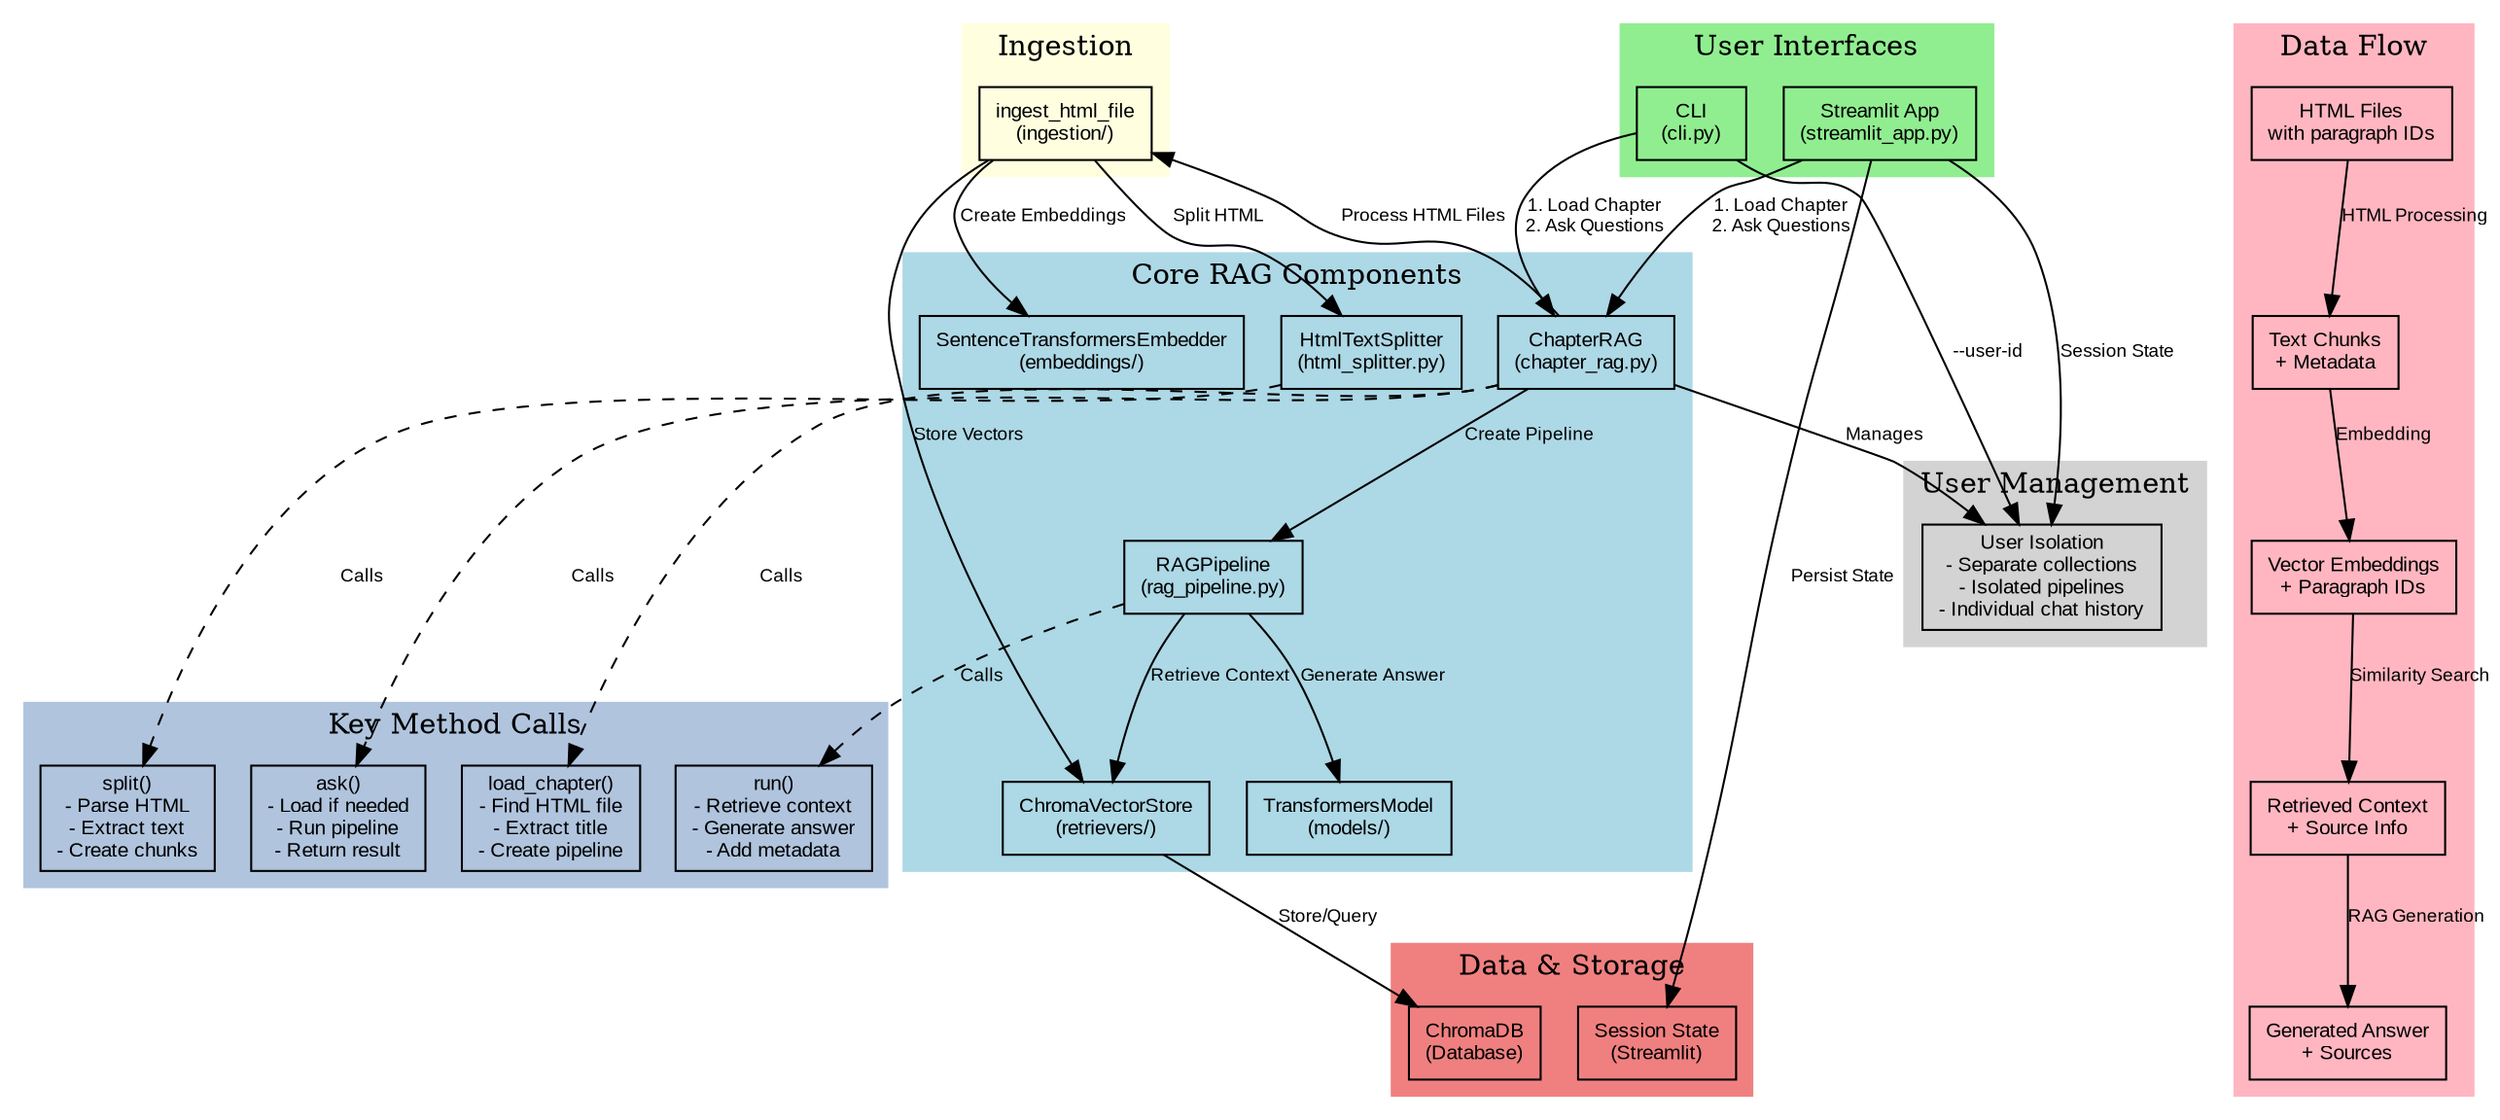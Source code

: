 digraph Component_Interaction {
    // Graph settings
    rankdir=TB;
    node [shape=box, style=filled, fontname="Arial", fontsize=10];
    edge [fontname="Arial", fontsize=9];
    
    // Main components
    subgraph cluster_core {
        label="Core RAG Components";
        style=filled;
        color=lightblue;
        
        ChapterRAG [label="ChapterRAG\n(chapter_rag.py)", fillcolor=lightblue];
        RAGPipeline [label="RAGPipeline\n(rag_pipeline.py)", fillcolor=lightblue];
        HTMLSplitter [label="HtmlTextSplitter\n(html_splitter.py)", fillcolor=lightblue];
        Embedder [label="SentenceTransformersEmbedder\n(embeddings/)", fillcolor=lightblue];
        VectorStore [label="ChromaVectorStore\n(retrievers/)", fillcolor=lightblue];
        LanguageModel [label="TransformersModel\n(models/)", fillcolor=lightblue];
    }
    
    subgraph cluster_interface {
        label="User Interfaces";
        style=filled;
        color=lightgreen;
        
        CLI [label="CLI\n(cli.py)", fillcolor=lightgreen];
        Streamlit [label="Streamlit App\n(streamlit_app.py)", fillcolor=lightgreen];
    }
    
    subgraph cluster_ingestion {
        label="Ingestion";
        style=filled;
        color=lightyellow;
        
        IngestHTML [label="ingest_html_file\n(ingestion/)", fillcolor=lightyellow];
    }
    
    subgraph cluster_data {
        label="Data & Storage";
        style=filled;
        color=lightcoral;
        
        ChromaDB [label="ChromaDB\n(Database)", fillcolor=lightcoral];
        SessionState [label="Session State\n(Streamlit)", fillcolor=lightcoral];
    }
    
    // Component interactions
    // Interface -> Core
    CLI -> ChapterRAG [label="1. Load Chapter\n2. Ask Questions"];
    Streamlit -> ChapterRAG [label="1. Load Chapter\n2. Ask Questions"];
    
    // Core component interactions
    ChapterRAG -> IngestHTML [label="Process HTML Files"];
    ChapterRAG -> RAGPipeline [label="Create Pipeline"];
    
    IngestHTML -> HTMLSplitter [label="Split HTML"];
    IngestHTML -> Embedder [label="Create Embeddings"];
    IngestHTML -> VectorStore [label="Store Vectors"];
    
    RAGPipeline -> VectorStore [label="Retrieve Context"];
    RAGPipeline -> LanguageModel [label="Generate Answer"];
    
    // Data storage
    VectorStore -> ChromaDB [label="Store/Query"];
    Streamlit -> SessionState [label="Persist State"];
    
    // Method calls (detailed)
    subgraph cluster_methods {
        label="Key Method Calls";
        style=filled;
        color=lightsteelblue;
        
        LoadChapter [label="load_chapter()\n- Find HTML file\n- Extract title\n- Create pipeline", fillcolor=lightsteelblue];
        AskQuestion [label="ask()\n- Load if needed\n- Run pipeline\n- Return result", fillcolor=lightsteelblue];
        SplitHTML [label="split()\n- Parse HTML\n- Extract text\n- Create chunks", fillcolor=lightsteelblue];
        RunPipeline [label="run()\n- Retrieve context\n- Generate answer\n- Add metadata", fillcolor=lightsteelblue];
    }
    
    ChapterRAG -> LoadChapter [label="Calls", style=dashed];
    ChapterRAG -> AskQuestion [label="Calls", style=dashed];
    HTMLSplitter -> SplitHTML [label="Calls", style=dashed];
    RAGPipeline -> RunPipeline [label="Calls", style=dashed];
    
    // Data flow
    subgraph cluster_dataflow {
        label="Data Flow";
        style=filled;
        color=lightpink;
        
        HTML_Input [label="HTML Files\nwith paragraph IDs", fillcolor=lightpink];
        Text_Chunks [label="Text Chunks\n+ Metadata", fillcolor=lightpink];
        Vector_Embeddings [label="Vector Embeddings\n+ Paragraph IDs", fillcolor=lightpink];
        Retrieved_Context [label="Retrieved Context\n+ Source Info", fillcolor=lightpink];
        Generated_Answer [label="Generated Answer\n+ Sources", fillcolor=lightpink];
    }
    
    HTML_Input -> Text_Chunks [label="HTML Processing"];
    Text_Chunks -> Vector_Embeddings [label="Embedding"];
    Vector_Embeddings -> Retrieved_Context [label="Similarity Search"];
    Retrieved_Context -> Generated_Answer [label="RAG Generation"];
    
    // User management
    subgraph cluster_users {
        label="User Management";
        style=filled;
        color=lightgray;
        
        User_Isolation [label="User Isolation\n- Separate collections\n- Isolated pipelines\n- Individual chat history", fillcolor=lightgray];
    }
    
    ChapterRAG -> User_Isolation [label="Manages"];
    CLI -> User_Isolation [label="--user-id"];
    Streamlit -> User_Isolation [label="Session State"];
    
    // Styling
    edge [color=black];
    node [margin=0.2];
} 